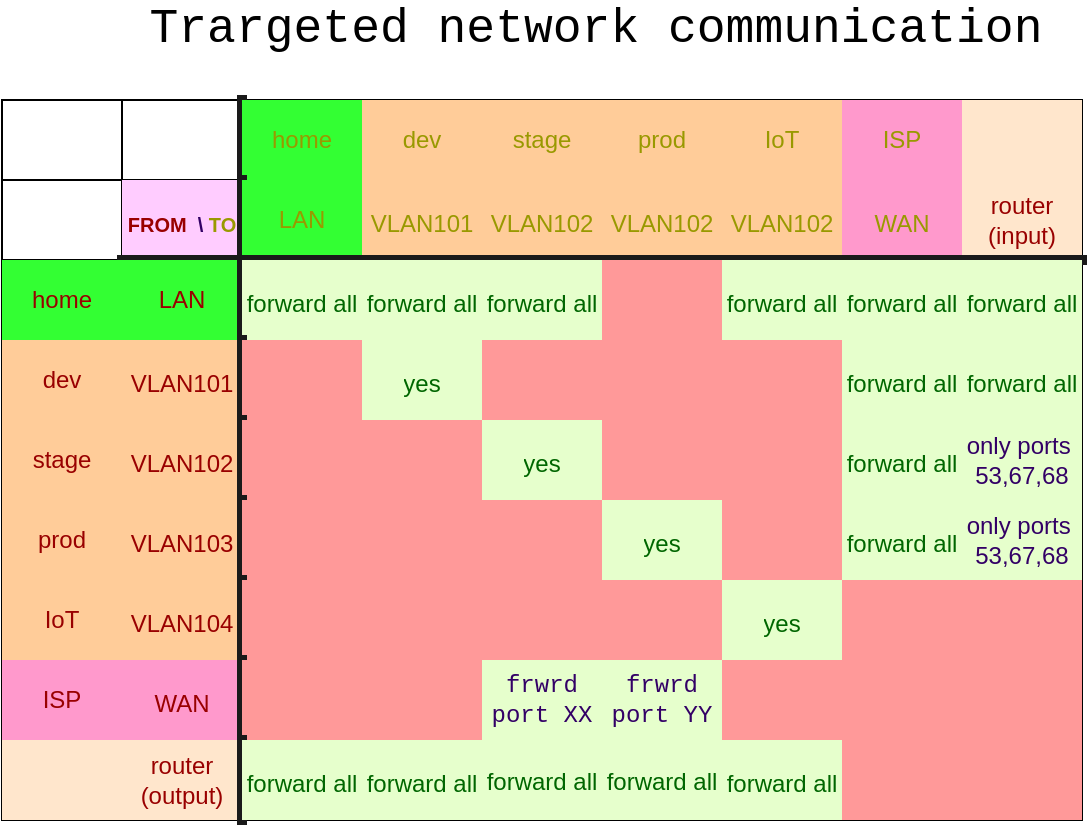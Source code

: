 <mxfile>
    <diagram id="0mTT7QU-gVTSPPY6Bcpd" name="Page-1">
        <mxGraphModel dx="2618" dy="2317" grid="1" gridSize="10" guides="1" tooltips="1" connect="1" arrows="1" fold="1" page="1" pageScale="1" pageWidth="1169" pageHeight="827" math="0" shadow="0">
            <root>
                <mxCell id="0"/>
                <mxCell id="1" parent="0"/>
                <mxCell id="228" value="" style="shape=table;html=1;whiteSpace=wrap;startSize=0;container=1;collapsible=0;childLayout=tableLayout;labelBackgroundColor=#33FF33;fontSize=11;fontColor=#330066;" parent="1" vertex="1">
                    <mxGeometry x="290" y="-690" width="540" height="360" as="geometry"/>
                </mxCell>
                <mxCell id="358" style="shape=tableRow;horizontal=0;startSize=0;swimlaneHead=0;swimlaneBody=0;top=0;left=0;bottom=0;right=0;collapsible=0;dropTarget=0;fillColor=none;points=[[0,0.5],[1,0.5]];portConstraint=eastwest;labelBackgroundColor=#33FF33;fontSize=19;fontColor=#330066;" parent="228" vertex="1">
                    <mxGeometry width="540" height="40" as="geometry"/>
                </mxCell>
                <mxCell id="359" value="" style="shape=partialRectangle;html=1;whiteSpace=wrap;connectable=0;fillColor=none;top=0;left=0;bottom=0;right=0;overflow=hidden;labelBackgroundColor=none;fontSize=19;fontColor=#330066;fontStyle=1" parent="358" vertex="1">
                    <mxGeometry width="60" height="40" as="geometry">
                        <mxRectangle width="60" height="40" as="alternateBounds"/>
                    </mxGeometry>
                </mxCell>
                <mxCell id="360" style="shape=partialRectangle;html=1;whiteSpace=wrap;connectable=0;fillColor=none;top=0;left=0;bottom=0;right=1;overflow=hidden;labelBackgroundColor=none;fontSize=19;fontColor=#330066;fontStyle=1;strokeColor=#1A1A1A;shadow=0;strokeWidth=5;" parent="358" vertex="1">
                    <mxGeometry x="60" width="60" height="40" as="geometry">
                        <mxRectangle width="60" height="40" as="alternateBounds"/>
                    </mxGeometry>
                </mxCell>
                <mxCell id="361" value="home" style="shape=partialRectangle;html=1;whiteSpace=wrap;connectable=0;fillColor=#33FF33;top=0;left=0;bottom=0;right=0;overflow=hidden;labelBackgroundColor=#33FF33;fontSize=12;fontColor=#999900;" parent="358" vertex="1">
                    <mxGeometry x="120" width="60" height="40" as="geometry">
                        <mxRectangle width="60" height="40" as="alternateBounds"/>
                    </mxGeometry>
                </mxCell>
                <mxCell id="362" value="dev" style="shape=partialRectangle;html=1;whiteSpace=wrap;connectable=0;fillColor=#FFCC99;top=0;left=0;bottom=0;right=0;overflow=hidden;labelBackgroundColor=none;fontSize=12;fontColor=#999900;" parent="358" vertex="1">
                    <mxGeometry x="180" width="60" height="40" as="geometry">
                        <mxRectangle width="60" height="40" as="alternateBounds"/>
                    </mxGeometry>
                </mxCell>
                <mxCell id="363" value="stage" style="shape=partialRectangle;html=1;whiteSpace=wrap;connectable=0;fillColor=#FFCC99;top=0;left=0;bottom=0;right=0;overflow=hidden;labelBackgroundColor=none;fontSize=12;fontColor=#999900;" parent="358" vertex="1">
                    <mxGeometry x="240" width="60" height="40" as="geometry">
                        <mxRectangle width="60" height="40" as="alternateBounds"/>
                    </mxGeometry>
                </mxCell>
                <mxCell id="364" value="prod" style="shape=partialRectangle;html=1;whiteSpace=wrap;connectable=0;fillColor=#FFCC99;top=0;left=0;bottom=0;right=0;overflow=hidden;labelBackgroundColor=none;fontSize=12;fontColor=#999900;" parent="358" vertex="1">
                    <mxGeometry x="300" width="60" height="40" as="geometry">
                        <mxRectangle width="60" height="40" as="alternateBounds"/>
                    </mxGeometry>
                </mxCell>
                <mxCell id="365" value="IoT" style="shape=partialRectangle;html=1;whiteSpace=wrap;connectable=0;fillColor=#FFCC99;top=0;left=0;bottom=0;right=0;overflow=hidden;labelBackgroundColor=none;fontSize=12;fontColor=#999900;" parent="358" vertex="1">
                    <mxGeometry x="360" width="60" height="40" as="geometry">
                        <mxRectangle width="60" height="40" as="alternateBounds"/>
                    </mxGeometry>
                </mxCell>
                <mxCell id="366" value="ISP" style="shape=partialRectangle;html=1;whiteSpace=wrap;connectable=0;fillColor=#FF99CC;top=0;left=0;bottom=0;right=0;overflow=hidden;labelBackgroundColor=none;fontSize=12;fontColor=#999900;" parent="358" vertex="1">
                    <mxGeometry x="420" width="60" height="40" as="geometry">
                        <mxRectangle width="60" height="40" as="alternateBounds"/>
                    </mxGeometry>
                </mxCell>
                <mxCell id="376" style="shape=partialRectangle;html=1;whiteSpace=wrap;connectable=0;fillColor=#FFE6CC;top=0;left=0;bottom=0;right=0;overflow=hidden;labelBackgroundColor=none;fontSize=12;fontColor=#999900;" parent="358" vertex="1">
                    <mxGeometry x="480" width="60" height="40" as="geometry">
                        <mxRectangle width="60" height="40" as="alternateBounds"/>
                    </mxGeometry>
                </mxCell>
                <mxCell id="229" value="" style="shape=tableRow;horizontal=0;startSize=0;swimlaneHead=0;swimlaneBody=0;top=0;left=0;bottom=0;right=0;collapsible=0;dropTarget=0;fillColor=none;points=[[0,0.5],[1,0.5]];portConstraint=eastwest;labelBackgroundColor=#33FF33;fontSize=19;fontColor=#330066;" parent="228" vertex="1">
                    <mxGeometry y="40" width="540" height="40" as="geometry"/>
                </mxCell>
                <mxCell id="342" style="shape=partialRectangle;html=1;whiteSpace=wrap;connectable=0;fillColor=none;top=0;left=0;bottom=0;right=0;overflow=hidden;labelBackgroundColor=none;fontSize=19;fontColor=#330066;fontStyle=1" parent="229" vertex="1">
                    <mxGeometry width="60" height="40" as="geometry">
                        <mxRectangle width="60" height="40" as="alternateBounds"/>
                    </mxGeometry>
                </mxCell>
                <mxCell id="230" value="&lt;font style=&quot;font-size: 10px;&quot;&gt;&lt;font color=&quot;#990000&quot;&gt;FROM&amp;nbsp;&lt;/font&gt; \ &lt;font color=&quot;#999900&quot;&gt;TO&lt;/font&gt;&lt;/font&gt;" style="shape=partialRectangle;html=1;whiteSpace=wrap;connectable=0;fillColor=#FFCCFF;top=0;left=0;bottom=1;right=1;overflow=hidden;labelBackgroundColor=none;fontSize=19;fontColor=#330066;fontStyle=1;strokeColor=#1A1A1A;shadow=0;strokeWidth=5;" parent="229" vertex="1">
                    <mxGeometry x="60" width="60" height="40" as="geometry">
                        <mxRectangle width="60" height="40" as="alternateBounds"/>
                    </mxGeometry>
                </mxCell>
                <mxCell id="231" value="LAN" style="shape=partialRectangle;html=1;whiteSpace=wrap;connectable=0;fillColor=#33FF33;top=0;left=0;bottom=1;right=0;overflow=hidden;labelBackgroundColor=#33FF33;fontSize=12;fontColor=#999900;strokeColor=#1A1A1A;strokeWidth=5;" parent="229" vertex="1">
                    <mxGeometry x="120" width="60" height="40" as="geometry">
                        <mxRectangle width="60" height="40" as="alternateBounds"/>
                    </mxGeometry>
                </mxCell>
                <mxCell id="232" value="&lt;span style=&quot;font-size: 12px;&quot;&gt;VLAN101&lt;/span&gt;" style="shape=partialRectangle;html=1;whiteSpace=wrap;connectable=0;fillColor=#FFCC99;top=0;left=0;bottom=1;right=0;overflow=hidden;labelBackgroundColor=none;fontSize=19;fontColor=#999900;strokeColor=#1A1A1A;strokeWidth=5;" parent="229" vertex="1">
                    <mxGeometry x="180" width="60" height="40" as="geometry">
                        <mxRectangle width="60" height="40" as="alternateBounds"/>
                    </mxGeometry>
                </mxCell>
                <mxCell id="296" value="&lt;span style=&quot;font-size: 12px;&quot;&gt;VLAN102&lt;/span&gt;" style="shape=partialRectangle;html=1;whiteSpace=wrap;connectable=0;fillColor=#FFCC99;top=0;left=0;bottom=1;right=0;overflow=hidden;labelBackgroundColor=none;fontSize=19;fontColor=#999900;strokeColor=#1A1A1A;strokeWidth=5;" parent="229" vertex="1">
                    <mxGeometry x="240" width="60" height="40" as="geometry">
                        <mxRectangle width="60" height="40" as="alternateBounds"/>
                    </mxGeometry>
                </mxCell>
                <mxCell id="305" value="&lt;span style=&quot;font-size: 12px;&quot;&gt;VLAN102&lt;/span&gt;" style="shape=partialRectangle;html=1;whiteSpace=wrap;connectable=0;fillColor=#FFCC99;top=0;left=0;bottom=1;right=0;overflow=hidden;labelBackgroundColor=none;fontSize=19;fontColor=#999900;strokeColor=#1A1A1A;strokeWidth=5;" parent="229" vertex="1">
                    <mxGeometry x="300" width="60" height="40" as="geometry">
                        <mxRectangle width="60" height="40" as="alternateBounds"/>
                    </mxGeometry>
                </mxCell>
                <mxCell id="310" value="&lt;span style=&quot;font-size: 12px;&quot;&gt;VLAN102&lt;/span&gt;" style="shape=partialRectangle;html=1;whiteSpace=wrap;connectable=0;fillColor=#FFCC99;top=0;left=0;bottom=1;right=0;overflow=hidden;labelBackgroundColor=none;fontSize=19;fontColor=#999900;strokeColor=#1A1A1A;strokeWidth=5;" parent="229" vertex="1">
                    <mxGeometry x="360" width="60" height="40" as="geometry">
                        <mxRectangle width="60" height="40" as="alternateBounds"/>
                    </mxGeometry>
                </mxCell>
                <mxCell id="329" value="&lt;span style=&quot;font-size: 12px;&quot;&gt;WAN&lt;/span&gt;" style="shape=partialRectangle;html=1;whiteSpace=wrap;connectable=0;fillColor=#FF99CC;top=0;left=0;bottom=1;right=0;overflow=hidden;labelBackgroundColor=none;fontSize=19;fontColor=#999900;strokeColor=#1A1A1A;strokeWidth=5;" parent="229" vertex="1">
                    <mxGeometry x="420" width="60" height="40" as="geometry">
                        <mxRectangle width="60" height="40" as="alternateBounds"/>
                    </mxGeometry>
                </mxCell>
                <mxCell id="377" value="&lt;span style=&quot;color: rgb(153, 0, 0); font-size: 12px;&quot;&gt;router (input)&lt;/span&gt;" style="shape=partialRectangle;html=1;whiteSpace=wrap;connectable=0;fillColor=#FFE6CC;top=0;left=0;bottom=1;right=0;overflow=hidden;labelBackgroundColor=none;fontSize=12;fontColor=#999900;spacing=0;strokeColor=#1A1A1A;strokeWidth=5;" parent="229" vertex="1">
                    <mxGeometry x="480" width="60" height="40" as="geometry">
                        <mxRectangle width="60" height="40" as="alternateBounds"/>
                    </mxGeometry>
                </mxCell>
                <mxCell id="233" value="" style="shape=tableRow;horizontal=0;startSize=0;swimlaneHead=0;swimlaneBody=0;top=0;left=0;bottom=0;right=0;collapsible=0;dropTarget=0;fillColor=none;points=[[0,0.5],[1,0.5]];portConstraint=eastwest;labelBackgroundColor=#33FF33;fontSize=19;fontColor=#330066;" parent="228" vertex="1">
                    <mxGeometry y="80" width="540" height="40" as="geometry"/>
                </mxCell>
                <mxCell id="343" value="home" style="shape=partialRectangle;html=1;whiteSpace=wrap;connectable=0;fillColor=#33FF33;top=0;left=0;bottom=0;right=0;overflow=hidden;labelBackgroundColor=#33FF33;fontSize=12;fontColor=#990000;" parent="233" vertex="1">
                    <mxGeometry width="60" height="40" as="geometry">
                        <mxRectangle width="60" height="40" as="alternateBounds"/>
                    </mxGeometry>
                </mxCell>
                <mxCell id="234" value="LAN" style="shape=partialRectangle;html=1;whiteSpace=wrap;connectable=0;fillColor=#33FF33;top=0;left=0;bottom=0;right=1;overflow=hidden;labelBackgroundColor=#33FF33;fontSize=12;fontColor=#990000;strokeColor=#1A1A1A;shadow=0;strokeWidth=5;" parent="233" vertex="1">
                    <mxGeometry x="60" width="60" height="40" as="geometry">
                        <mxRectangle width="60" height="40" as="alternateBounds"/>
                    </mxGeometry>
                </mxCell>
                <mxCell id="235" value="&lt;font style=&quot;font-size: 12px;&quot;&gt;forward all&lt;/font&gt;" style="shape=partialRectangle;html=1;whiteSpace=wrap;connectable=0;fillColor=#E6FFCC;top=0;left=0;bottom=0;right=0;overflow=hidden;labelBackgroundColor=none;fontSize=19;fontColor=#006600;" parent="233" vertex="1">
                    <mxGeometry x="120" width="60" height="40" as="geometry">
                        <mxRectangle width="60" height="40" as="alternateBounds"/>
                    </mxGeometry>
                </mxCell>
                <mxCell id="236" value="&lt;span style=&quot;color: rgb(0, 102, 0); font-size: 12px;&quot;&gt;forward all&lt;/span&gt;" style="shape=partialRectangle;html=1;whiteSpace=wrap;connectable=0;fillColor=#E6FFCC;top=0;left=0;bottom=0;right=0;overflow=hidden;labelBackgroundColor=none;fontSize=19;fontColor=#330066;" parent="233" vertex="1">
                    <mxGeometry x="180" width="60" height="40" as="geometry">
                        <mxRectangle width="60" height="40" as="alternateBounds"/>
                    </mxGeometry>
                </mxCell>
                <mxCell id="297" value="&lt;span style=&quot;color: rgb(0, 102, 0); font-size: 12px;&quot;&gt;forward all&lt;/span&gt;" style="shape=partialRectangle;html=1;whiteSpace=wrap;connectable=0;fillColor=#E6FFCC;top=0;left=0;bottom=0;right=0;overflow=hidden;labelBackgroundColor=none;fontSize=19;fontColor=#330066;" parent="233" vertex="1">
                    <mxGeometry x="240" width="60" height="40" as="geometry">
                        <mxRectangle width="60" height="40" as="alternateBounds"/>
                    </mxGeometry>
                </mxCell>
                <mxCell id="306" style="shape=partialRectangle;html=1;whiteSpace=wrap;connectable=0;fillColor=#FF9999;top=0;left=0;bottom=0;right=0;overflow=hidden;labelBackgroundColor=#33FF33;fontSize=19;fontColor=#330066;" parent="233" vertex="1">
                    <mxGeometry x="300" width="60" height="40" as="geometry">
                        <mxRectangle width="60" height="40" as="alternateBounds"/>
                    </mxGeometry>
                </mxCell>
                <mxCell id="311" value="&lt;span style=&quot;color: rgb(0, 102, 0); font-size: 12px;&quot;&gt;forward all&lt;/span&gt;" style="shape=partialRectangle;html=1;whiteSpace=wrap;connectable=0;fillColor=#E6FFCC;top=0;left=0;bottom=0;right=0;overflow=hidden;labelBackgroundColor=none;fontSize=19;fontColor=#330066;" parent="233" vertex="1">
                    <mxGeometry x="360" width="60" height="40" as="geometry">
                        <mxRectangle width="60" height="40" as="alternateBounds"/>
                    </mxGeometry>
                </mxCell>
                <mxCell id="330" value="&lt;span style=&quot;color: rgb(0, 102, 0); font-size: 12px;&quot;&gt;forward all&lt;/span&gt;" style="shape=partialRectangle;html=1;whiteSpace=wrap;connectable=0;fillColor=#E6FFCC;top=0;left=0;bottom=0;right=0;overflow=hidden;labelBackgroundColor=none;fontSize=19;fontColor=#330066;" parent="233" vertex="1">
                    <mxGeometry x="420" width="60" height="40" as="geometry">
                        <mxRectangle width="60" height="40" as="alternateBounds"/>
                    </mxGeometry>
                </mxCell>
                <mxCell id="378" value="&lt;span style=&quot;color: rgb(0, 102, 0); font-size: 12px;&quot;&gt;forward all&lt;/span&gt;" style="shape=partialRectangle;html=1;whiteSpace=wrap;connectable=0;fillColor=#E6FFCC;top=0;left=0;bottom=0;right=0;overflow=hidden;labelBackgroundColor=none;fontSize=19;fontColor=#330066;" parent="233" vertex="1">
                    <mxGeometry x="480" width="60" height="40" as="geometry">
                        <mxRectangle width="60" height="40" as="alternateBounds"/>
                    </mxGeometry>
                </mxCell>
                <mxCell id="237" value="" style="shape=tableRow;horizontal=0;startSize=0;swimlaneHead=0;swimlaneBody=0;top=0;left=0;bottom=0;right=0;collapsible=0;dropTarget=0;fillColor=none;points=[[0,0.5],[1,0.5]];portConstraint=eastwest;labelBackgroundColor=#33FF33;fontSize=19;fontColor=#330066;" parent="228" vertex="1">
                    <mxGeometry y="120" width="540" height="40" as="geometry"/>
                </mxCell>
                <mxCell id="344" value="dev" style="shape=partialRectangle;html=1;whiteSpace=wrap;connectable=0;fillColor=#FFCC99;top=0;left=0;bottom=0;right=0;overflow=hidden;labelBackgroundColor=none;fontSize=12;fontColor=#990000;" parent="237" vertex="1">
                    <mxGeometry width="60" height="40" as="geometry">
                        <mxRectangle width="60" height="40" as="alternateBounds"/>
                    </mxGeometry>
                </mxCell>
                <mxCell id="238" value="&lt;span style=&quot;font-size: 12px;&quot;&gt;VLAN101&lt;/span&gt;" style="shape=partialRectangle;html=1;whiteSpace=wrap;connectable=0;fillColor=#FFCC99;top=0;left=0;bottom=0;right=1;overflow=hidden;labelBackgroundColor=none;fontSize=19;fontColor=#990000;strokeColor=#1A1A1A;shadow=0;strokeWidth=5;" parent="237" vertex="1">
                    <mxGeometry x="60" width="60" height="40" as="geometry">
                        <mxRectangle width="60" height="40" as="alternateBounds"/>
                    </mxGeometry>
                </mxCell>
                <mxCell id="239" value="" style="shape=partialRectangle;html=1;whiteSpace=wrap;connectable=0;fillColor=#FF9999;top=0;left=0;bottom=0;right=0;overflow=hidden;labelBackgroundColor=#33FF33;fontSize=19;fontColor=#330066;" parent="237" vertex="1">
                    <mxGeometry x="120" width="60" height="40" as="geometry">
                        <mxRectangle width="60" height="40" as="alternateBounds"/>
                    </mxGeometry>
                </mxCell>
                <mxCell id="240" value="&lt;span style=&quot;font-size: 12px;&quot;&gt;yes&lt;/span&gt;" style="shape=partialRectangle;html=1;whiteSpace=wrap;connectable=0;fillColor=#E6FFCC;top=0;left=0;bottom=0;right=0;overflow=hidden;pointerEvents=1;labelBackgroundColor=none;fontSize=19;fontColor=#006600;" parent="237" vertex="1">
                    <mxGeometry x="180" width="60" height="40" as="geometry">
                        <mxRectangle width="60" height="40" as="alternateBounds"/>
                    </mxGeometry>
                </mxCell>
                <mxCell id="298" style="shape=partialRectangle;html=1;whiteSpace=wrap;connectable=0;fillColor=#FF9999;top=0;left=0;bottom=0;right=0;overflow=hidden;pointerEvents=1;labelBackgroundColor=#33FF33;fontSize=19;fontColor=#330066;" parent="237" vertex="1">
                    <mxGeometry x="240" width="60" height="40" as="geometry">
                        <mxRectangle width="60" height="40" as="alternateBounds"/>
                    </mxGeometry>
                </mxCell>
                <mxCell id="307" style="shape=partialRectangle;html=1;whiteSpace=wrap;connectable=0;fillColor=#FF9999;top=0;left=0;bottom=0;right=0;overflow=hidden;pointerEvents=1;labelBackgroundColor=#33FF33;fontSize=19;fontColor=#330066;" parent="237" vertex="1">
                    <mxGeometry x="300" width="60" height="40" as="geometry">
                        <mxRectangle width="60" height="40" as="alternateBounds"/>
                    </mxGeometry>
                </mxCell>
                <mxCell id="312" style="shape=partialRectangle;html=1;whiteSpace=wrap;connectable=0;fillColor=#FF9999;top=0;left=0;bottom=0;right=0;overflow=hidden;pointerEvents=1;labelBackgroundColor=#33FF33;fontSize=19;fontColor=#330066;" parent="237" vertex="1">
                    <mxGeometry x="360" width="60" height="40" as="geometry">
                        <mxRectangle width="60" height="40" as="alternateBounds"/>
                    </mxGeometry>
                </mxCell>
                <mxCell id="331" value="&lt;span style=&quot;color: rgb(0, 102, 0); font-size: 12px;&quot;&gt;forward all&lt;/span&gt;" style="shape=partialRectangle;html=1;whiteSpace=wrap;connectable=0;fillColor=#E6FFCC;top=0;left=0;bottom=0;right=0;overflow=hidden;pointerEvents=1;labelBackgroundColor=none;fontSize=19;fontColor=#330066;" parent="237" vertex="1">
                    <mxGeometry x="420" width="60" height="40" as="geometry">
                        <mxRectangle width="60" height="40" as="alternateBounds"/>
                    </mxGeometry>
                </mxCell>
                <mxCell id="379" value="&lt;span style=&quot;color: rgb(0, 102, 0); font-size: 12px;&quot;&gt;forward all&lt;/span&gt;" style="shape=partialRectangle;html=1;whiteSpace=wrap;connectable=0;fillColor=#E6FFCC;top=0;left=0;bottom=0;right=0;overflow=hidden;pointerEvents=1;labelBackgroundColor=none;fontSize=19;fontColor=#330066;" parent="237" vertex="1">
                    <mxGeometry x="480" width="60" height="40" as="geometry">
                        <mxRectangle width="60" height="40" as="alternateBounds"/>
                    </mxGeometry>
                </mxCell>
                <mxCell id="322" style="shape=tableRow;horizontal=0;startSize=0;swimlaneHead=0;swimlaneBody=0;top=0;left=0;bottom=0;right=0;collapsible=0;dropTarget=0;fillColor=none;points=[[0,0.5],[1,0.5]];portConstraint=eastwest;labelBackgroundColor=#33FF33;fontSize=19;fontColor=#330066;" parent="228" vertex="1">
                    <mxGeometry y="160" width="540" height="40" as="geometry"/>
                </mxCell>
                <mxCell id="345" value="stage" style="shape=partialRectangle;html=1;whiteSpace=wrap;connectable=0;fillColor=#FFCC99;top=0;left=0;bottom=0;right=0;overflow=hidden;labelBackgroundColor=none;fontSize=12;fontColor=#990000;" parent="322" vertex="1">
                    <mxGeometry width="60" height="40" as="geometry">
                        <mxRectangle width="60" height="40" as="alternateBounds"/>
                    </mxGeometry>
                </mxCell>
                <mxCell id="323" value="&lt;span style=&quot;font-family: Helvetica; font-size: 12px; font-style: normal; font-variant-ligatures: normal; font-variant-caps: normal; font-weight: 400; letter-spacing: normal; orphans: 2; text-align: center; text-indent: 0px; text-transform: none; widows: 2; word-spacing: 0px; -webkit-text-stroke-width: 0px; text-decoration-thickness: initial; text-decoration-style: initial; text-decoration-color: initial; float: none; display: inline !important;&quot;&gt;VLAN102&lt;br&gt;&lt;/span&gt;" style="shape=partialRectangle;html=1;whiteSpace=wrap;connectable=0;fillColor=#FFCC99;top=0;left=0;bottom=0;right=1;overflow=hidden;labelBackgroundColor=none;fontSize=19;fontColor=#990000;strokeColor=#1A1A1A;shadow=0;strokeWidth=5;" parent="322" vertex="1">
                    <mxGeometry x="60" width="60" height="40" as="geometry">
                        <mxRectangle width="60" height="40" as="alternateBounds"/>
                    </mxGeometry>
                </mxCell>
                <mxCell id="324" style="shape=partialRectangle;html=1;whiteSpace=wrap;connectable=0;fillColor=#FF9999;top=0;left=0;bottom=0;right=0;overflow=hidden;labelBackgroundColor=#33FF33;fontSize=19;fontColor=#330066;" parent="322" vertex="1">
                    <mxGeometry x="120" width="60" height="40" as="geometry">
                        <mxRectangle width="60" height="40" as="alternateBounds"/>
                    </mxGeometry>
                </mxCell>
                <mxCell id="325" style="shape=partialRectangle;html=1;whiteSpace=wrap;connectable=0;fillColor=#FF9999;top=0;left=0;bottom=0;right=0;overflow=hidden;pointerEvents=1;labelBackgroundColor=#33FF33;fontSize=19;fontColor=#330066;" parent="322" vertex="1">
                    <mxGeometry x="180" width="60" height="40" as="geometry">
                        <mxRectangle width="60" height="40" as="alternateBounds"/>
                    </mxGeometry>
                </mxCell>
                <mxCell id="326" value="&lt;span style=&quot;font-size: 12px;&quot;&gt;yes&lt;/span&gt;" style="shape=partialRectangle;html=1;whiteSpace=wrap;connectable=0;fillColor=#E6FFCC;top=0;left=0;bottom=0;right=0;overflow=hidden;pointerEvents=1;labelBackgroundColor=none;fontSize=19;fontColor=#006600;" parent="322" vertex="1">
                    <mxGeometry x="240" width="60" height="40" as="geometry">
                        <mxRectangle width="60" height="40" as="alternateBounds"/>
                    </mxGeometry>
                </mxCell>
                <mxCell id="327" style="shape=partialRectangle;html=1;whiteSpace=wrap;connectable=0;fillColor=#FF9999;top=0;left=0;bottom=0;right=0;overflow=hidden;pointerEvents=1;labelBackgroundColor=#33FF33;fontSize=19;fontColor=#330066;" parent="322" vertex="1">
                    <mxGeometry x="300" width="60" height="40" as="geometry">
                        <mxRectangle width="60" height="40" as="alternateBounds"/>
                    </mxGeometry>
                </mxCell>
                <mxCell id="328" style="shape=partialRectangle;html=1;whiteSpace=wrap;connectable=0;fillColor=#FF9999;top=0;left=0;bottom=0;right=0;overflow=hidden;pointerEvents=1;labelBackgroundColor=#33FF33;fontSize=19;fontColor=#330066;" parent="322" vertex="1">
                    <mxGeometry x="360" width="60" height="40" as="geometry">
                        <mxRectangle width="60" height="40" as="alternateBounds"/>
                    </mxGeometry>
                </mxCell>
                <mxCell id="332" value="&lt;span style=&quot;color: rgb(0, 102, 0); font-size: 12px;&quot;&gt;forward all&lt;/span&gt;" style="shape=partialRectangle;html=1;whiteSpace=wrap;connectable=0;fillColor=#E6FFCC;top=0;left=0;bottom=0;right=0;overflow=hidden;pointerEvents=1;labelBackgroundColor=none;fontSize=19;fontColor=#330066;" parent="322" vertex="1">
                    <mxGeometry x="420" width="60" height="40" as="geometry">
                        <mxRectangle width="60" height="40" as="alternateBounds"/>
                    </mxGeometry>
                </mxCell>
                <mxCell id="380" value="&lt;font style=&quot;font-size: 12px;&quot;&gt;only ports&amp;nbsp;&lt;br style=&quot;&quot;&gt;53,67,68&lt;/font&gt;" style="shape=partialRectangle;html=1;whiteSpace=wrap;connectable=0;fillColor=#E6FFCC;top=0;left=0;bottom=0;right=0;overflow=hidden;pointerEvents=1;labelBackgroundColor=none;fontSize=8;fontColor=#330066;spacing=0;" parent="322" vertex="1">
                    <mxGeometry x="480" width="60" height="40" as="geometry">
                        <mxRectangle width="60" height="40" as="alternateBounds"/>
                    </mxGeometry>
                </mxCell>
                <mxCell id="315" style="shape=tableRow;horizontal=0;startSize=0;swimlaneHead=0;swimlaneBody=0;top=0;left=0;bottom=0;right=0;collapsible=0;dropTarget=0;fillColor=none;points=[[0,0.5],[1,0.5]];portConstraint=eastwest;labelBackgroundColor=#33FF33;fontSize=19;fontColor=#330066;" parent="228" vertex="1">
                    <mxGeometry y="200" width="540" height="40" as="geometry"/>
                </mxCell>
                <mxCell id="346" value="prod" style="shape=partialRectangle;html=1;whiteSpace=wrap;connectable=0;fillColor=#FFCC99;top=0;left=0;bottom=0;right=0;overflow=hidden;labelBackgroundColor=none;fontSize=12;fontColor=#990000;" parent="315" vertex="1">
                    <mxGeometry width="60" height="40" as="geometry">
                        <mxRectangle width="60" height="40" as="alternateBounds"/>
                    </mxGeometry>
                </mxCell>
                <mxCell id="316" value="&lt;span style=&quot;font-size: 12px;&quot;&gt;VLAN103&lt;/span&gt;" style="shape=partialRectangle;html=1;whiteSpace=wrap;connectable=0;fillColor=#FFCC99;top=0;left=0;bottom=0;right=1;overflow=hidden;labelBackgroundColor=none;fontSize=19;fontColor=#990000;strokeColor=#1A1A1A;shadow=0;strokeWidth=5;" parent="315" vertex="1">
                    <mxGeometry x="60" width="60" height="40" as="geometry">
                        <mxRectangle width="60" height="40" as="alternateBounds"/>
                    </mxGeometry>
                </mxCell>
                <mxCell id="317" style="shape=partialRectangle;html=1;whiteSpace=wrap;connectable=0;fillColor=#FF9999;top=0;left=0;bottom=0;right=0;overflow=hidden;labelBackgroundColor=#33FF33;fontSize=19;fontColor=#330066;" parent="315" vertex="1">
                    <mxGeometry x="120" width="60" height="40" as="geometry">
                        <mxRectangle width="60" height="40" as="alternateBounds"/>
                    </mxGeometry>
                </mxCell>
                <mxCell id="318" style="shape=partialRectangle;html=1;whiteSpace=wrap;connectable=0;fillColor=#FF9999;top=0;left=0;bottom=0;right=0;overflow=hidden;pointerEvents=1;labelBackgroundColor=#33FF33;fontSize=19;fontColor=#330066;" parent="315" vertex="1">
                    <mxGeometry x="180" width="60" height="40" as="geometry">
                        <mxRectangle width="60" height="40" as="alternateBounds"/>
                    </mxGeometry>
                </mxCell>
                <mxCell id="319" style="shape=partialRectangle;html=1;whiteSpace=wrap;connectable=0;fillColor=#FF9999;top=0;left=0;bottom=0;right=0;overflow=hidden;pointerEvents=1;labelBackgroundColor=#33FF33;fontSize=19;fontColor=#330066;" parent="315" vertex="1">
                    <mxGeometry x="240" width="60" height="40" as="geometry">
                        <mxRectangle width="60" height="40" as="alternateBounds"/>
                    </mxGeometry>
                </mxCell>
                <mxCell id="320" value="&lt;span style=&quot;font-size: 12px;&quot;&gt;yes&lt;/span&gt;" style="shape=partialRectangle;html=1;whiteSpace=wrap;connectable=0;fillColor=#E6FFCC;top=0;left=0;bottom=0;right=0;overflow=hidden;pointerEvents=1;labelBackgroundColor=none;fontSize=19;fontColor=#006600;" parent="315" vertex="1">
                    <mxGeometry x="300" width="60" height="40" as="geometry">
                        <mxRectangle width="60" height="40" as="alternateBounds"/>
                    </mxGeometry>
                </mxCell>
                <mxCell id="321" style="shape=partialRectangle;html=1;whiteSpace=wrap;connectable=0;fillColor=#FF9999;top=0;left=0;bottom=0;right=0;overflow=hidden;pointerEvents=1;labelBackgroundColor=#33FF33;fontSize=19;fontColor=#330066;" parent="315" vertex="1">
                    <mxGeometry x="360" width="60" height="40" as="geometry">
                        <mxRectangle width="60" height="40" as="alternateBounds"/>
                    </mxGeometry>
                </mxCell>
                <mxCell id="333" value="&lt;span style=&quot;color: rgb(0, 102, 0); font-size: 12px;&quot;&gt;forward all&lt;/span&gt;" style="shape=partialRectangle;html=1;whiteSpace=wrap;connectable=0;fillColor=#E6FFCC;top=0;left=0;bottom=0;right=0;overflow=hidden;pointerEvents=1;labelBackgroundColor=none;fontSize=19;fontColor=#330066;" parent="315" vertex="1">
                    <mxGeometry x="420" width="60" height="40" as="geometry">
                        <mxRectangle width="60" height="40" as="alternateBounds"/>
                    </mxGeometry>
                </mxCell>
                <mxCell id="381" value="&lt;span style=&quot;font-size: 12px;&quot;&gt;only ports&amp;nbsp;&lt;/span&gt;&lt;br style=&quot;font-size: 12px;&quot;&gt;&lt;span style=&quot;font-size: 12px;&quot;&gt;53,67,68&lt;/span&gt;" style="shape=partialRectangle;html=1;whiteSpace=wrap;connectable=0;fillColor=#E6FFCC;top=0;left=0;bottom=0;right=0;overflow=hidden;pointerEvents=1;labelBackgroundColor=none;fontSize=12;fontColor=#330066;" parent="315" vertex="1">
                    <mxGeometry x="480" width="60" height="40" as="geometry">
                        <mxRectangle width="60" height="40" as="alternateBounds"/>
                    </mxGeometry>
                </mxCell>
                <mxCell id="300" style="shape=tableRow;horizontal=0;startSize=0;swimlaneHead=0;swimlaneBody=0;top=0;left=0;bottom=0;right=0;collapsible=0;dropTarget=0;fillColor=none;points=[[0,0.5],[1,0.5]];portConstraint=eastwest;labelBackgroundColor=#33FF33;fontSize=19;fontColor=#330066;" parent="228" vertex="1">
                    <mxGeometry y="240" width="540" height="40" as="geometry"/>
                </mxCell>
                <mxCell id="347" value="IoT" style="shape=partialRectangle;html=1;whiteSpace=wrap;connectable=0;fillColor=#FFCC99;top=0;left=0;bottom=0;right=0;overflow=hidden;labelBackgroundColor=none;fontSize=12;fontColor=#990000;" parent="300" vertex="1">
                    <mxGeometry width="60" height="40" as="geometry">
                        <mxRectangle width="60" height="40" as="alternateBounds"/>
                    </mxGeometry>
                </mxCell>
                <mxCell id="301" value="&lt;span style=&quot;font-size: 12px;&quot;&gt;VLAN104&lt;/span&gt;" style="shape=partialRectangle;html=1;whiteSpace=wrap;connectable=0;fillColor=#FFCC99;top=0;left=0;bottom=0;right=1;overflow=hidden;labelBackgroundColor=none;fontSize=19;fontColor=#990000;strokeColor=#1A1A1A;shadow=0;strokeWidth=5;" parent="300" vertex="1">
                    <mxGeometry x="60" width="60" height="40" as="geometry">
                        <mxRectangle width="60" height="40" as="alternateBounds"/>
                    </mxGeometry>
                </mxCell>
                <mxCell id="302" style="shape=partialRectangle;html=1;whiteSpace=wrap;connectable=0;fillColor=#FF9999;top=0;left=0;bottom=0;right=0;overflow=hidden;labelBackgroundColor=#33FF33;fontSize=19;fontColor=#330066;" parent="300" vertex="1">
                    <mxGeometry x="120" width="60" height="40" as="geometry">
                        <mxRectangle width="60" height="40" as="alternateBounds"/>
                    </mxGeometry>
                </mxCell>
                <mxCell id="303" style="shape=partialRectangle;html=1;whiteSpace=wrap;connectable=0;fillColor=#FF9999;top=0;left=0;bottom=0;right=0;overflow=hidden;pointerEvents=1;labelBackgroundColor=#33FF33;fontSize=19;fontColor=#330066;" parent="300" vertex="1">
                    <mxGeometry x="180" width="60" height="40" as="geometry">
                        <mxRectangle width="60" height="40" as="alternateBounds"/>
                    </mxGeometry>
                </mxCell>
                <mxCell id="304" style="shape=partialRectangle;html=1;whiteSpace=wrap;connectable=0;fillColor=#FF9999;top=0;left=0;bottom=0;right=0;overflow=hidden;pointerEvents=1;labelBackgroundColor=#33FF33;fontSize=19;fontColor=#330066;" parent="300" vertex="1">
                    <mxGeometry x="240" width="60" height="40" as="geometry">
                        <mxRectangle width="60" height="40" as="alternateBounds"/>
                    </mxGeometry>
                </mxCell>
                <mxCell id="308" style="shape=partialRectangle;html=1;whiteSpace=wrap;connectable=0;fillColor=#FF9999;top=0;left=0;bottom=0;right=0;overflow=hidden;pointerEvents=1;labelBackgroundColor=#33FF33;fontSize=19;fontColor=#330066;" parent="300" vertex="1">
                    <mxGeometry x="300" width="60" height="40" as="geometry">
                        <mxRectangle width="60" height="40" as="alternateBounds"/>
                    </mxGeometry>
                </mxCell>
                <mxCell id="313" value="&lt;span style=&quot;font-size: 12px;&quot;&gt;yes&lt;/span&gt;" style="shape=partialRectangle;html=1;whiteSpace=wrap;connectable=0;fillColor=#E6FFCC;top=0;left=0;bottom=0;right=0;overflow=hidden;pointerEvents=1;labelBackgroundColor=none;fontSize=19;fontColor=#006600;" parent="300" vertex="1">
                    <mxGeometry x="360" width="60" height="40" as="geometry">
                        <mxRectangle width="60" height="40" as="alternateBounds"/>
                    </mxGeometry>
                </mxCell>
                <mxCell id="334" style="shape=partialRectangle;html=1;whiteSpace=wrap;connectable=0;fillColor=#FF9999;top=0;left=0;bottom=0;right=0;overflow=hidden;pointerEvents=1;labelBackgroundColor=#33FF33;fontSize=19;fontColor=#330066;" parent="300" vertex="1">
                    <mxGeometry x="420" width="60" height="40" as="geometry">
                        <mxRectangle width="60" height="40" as="alternateBounds"/>
                    </mxGeometry>
                </mxCell>
                <mxCell id="382" style="shape=partialRectangle;html=1;whiteSpace=wrap;connectable=0;fillColor=#FF9999;top=0;left=0;bottom=0;right=0;overflow=hidden;pointerEvents=1;labelBackgroundColor=#33FF33;fontSize=19;fontColor=#330066;" parent="300" vertex="1">
                    <mxGeometry x="480" width="60" height="40" as="geometry">
                        <mxRectangle width="60" height="40" as="alternateBounds"/>
                    </mxGeometry>
                </mxCell>
                <mxCell id="292" style="shape=tableRow;horizontal=0;startSize=0;swimlaneHead=0;swimlaneBody=0;top=0;left=0;bottom=0;right=0;collapsible=0;dropTarget=0;fillColor=none;points=[[0,0.5],[1,0.5]];portConstraint=eastwest;labelBackgroundColor=#33FF33;fontSize=19;fontColor=#330066;" parent="228" vertex="1">
                    <mxGeometry y="280" width="540" height="40" as="geometry"/>
                </mxCell>
                <mxCell id="348" value="ISP" style="shape=partialRectangle;html=1;whiteSpace=wrap;connectable=0;fillColor=#FF99CC;top=0;left=0;bottom=0;right=0;overflow=hidden;labelBackgroundColor=none;fontSize=12;fontColor=#990000;" parent="292" vertex="1">
                    <mxGeometry width="60" height="40" as="geometry">
                        <mxRectangle width="60" height="40" as="alternateBounds"/>
                    </mxGeometry>
                </mxCell>
                <mxCell id="293" value="&lt;span style=&quot;font-size: 12px;&quot;&gt;WAN&lt;/span&gt;" style="shape=partialRectangle;html=1;whiteSpace=wrap;connectable=0;fillColor=#FF99CC;top=0;left=0;bottom=0;right=1;overflow=hidden;labelBackgroundColor=none;fontSize=19;fontColor=#990000;strokeColor=#1A1A1A;shadow=0;strokeWidth=5;" parent="292" vertex="1">
                    <mxGeometry x="60" width="60" height="40" as="geometry">
                        <mxRectangle width="60" height="40" as="alternateBounds"/>
                    </mxGeometry>
                </mxCell>
                <mxCell id="294" style="shape=partialRectangle;html=1;whiteSpace=wrap;connectable=0;fillColor=#FF9999;top=0;left=0;bottom=0;right=0;overflow=hidden;labelBackgroundColor=#33FF33;fontSize=19;fontColor=#330066;" parent="292" vertex="1">
                    <mxGeometry x="120" width="60" height="40" as="geometry">
                        <mxRectangle width="60" height="40" as="alternateBounds"/>
                    </mxGeometry>
                </mxCell>
                <mxCell id="295" style="shape=partialRectangle;html=1;whiteSpace=wrap;connectable=0;fillColor=#FF9999;top=0;left=0;bottom=0;right=0;overflow=hidden;pointerEvents=1;labelBackgroundColor=#33FF33;fontSize=19;fontColor=#330066;" parent="292" vertex="1">
                    <mxGeometry x="180" width="60" height="40" as="geometry">
                        <mxRectangle width="60" height="40" as="alternateBounds"/>
                    </mxGeometry>
                </mxCell>
                <mxCell id="299" value="&lt;font style=&quot;font-size: 12px;&quot;&gt;frwrd port XX&lt;/font&gt;" style="shape=partialRectangle;html=1;whiteSpace=wrap;connectable=0;fillColor=#E6FFCC;top=0;left=0;bottom=0;right=0;overflow=hidden;pointerEvents=1;labelBackgroundColor=none;fontSize=12;fontColor=#330066;spacing=0;fontFamily=Courier New;" parent="292" vertex="1">
                    <mxGeometry x="240" width="60" height="40" as="geometry">
                        <mxRectangle width="60" height="40" as="alternateBounds"/>
                    </mxGeometry>
                </mxCell>
                <mxCell id="309" value="&lt;span style=&quot;font-size: 12px;&quot;&gt;frwrd port YY&lt;/span&gt;" style="shape=partialRectangle;html=1;whiteSpace=wrap;connectable=0;fillColor=#E6FFCC;top=0;left=0;bottom=0;right=0;overflow=hidden;pointerEvents=1;labelBackgroundColor=none;fontSize=12;fontColor=#330066;spacing=0;fontFamily=Courier New;" parent="292" vertex="1">
                    <mxGeometry x="300" width="60" height="40" as="geometry">
                        <mxRectangle width="60" height="40" as="alternateBounds"/>
                    </mxGeometry>
                </mxCell>
                <mxCell id="314" style="shape=partialRectangle;html=1;whiteSpace=wrap;connectable=0;fillColor=#FF9999;top=0;left=0;bottom=0;right=0;overflow=hidden;pointerEvents=1;labelBackgroundColor=#33FF33;fontSize=19;fontColor=#330066;" parent="292" vertex="1">
                    <mxGeometry x="360" width="60" height="40" as="geometry">
                        <mxRectangle width="60" height="40" as="alternateBounds"/>
                    </mxGeometry>
                </mxCell>
                <mxCell id="335" style="shape=partialRectangle;html=1;whiteSpace=wrap;connectable=0;fillColor=#FF9999;top=0;left=0;bottom=0;right=0;overflow=hidden;pointerEvents=1;labelBackgroundColor=#33FF33;fontSize=19;fontColor=#330066;" parent="292" vertex="1">
                    <mxGeometry x="420" width="60" height="40" as="geometry">
                        <mxRectangle width="60" height="40" as="alternateBounds"/>
                    </mxGeometry>
                </mxCell>
                <mxCell id="383" style="shape=partialRectangle;html=1;whiteSpace=wrap;connectable=0;fillColor=#FF9999;top=0;left=0;bottom=0;right=0;overflow=hidden;pointerEvents=1;labelBackgroundColor=#33FF33;fontSize=19;fontColor=#330066;" parent="292" vertex="1">
                    <mxGeometry x="480" width="60" height="40" as="geometry">
                        <mxRectangle width="60" height="40" as="alternateBounds"/>
                    </mxGeometry>
                </mxCell>
                <mxCell id="367" style="shape=tableRow;horizontal=0;startSize=0;swimlaneHead=0;swimlaneBody=0;top=0;left=0;bottom=0;right=0;collapsible=0;dropTarget=0;fillColor=none;points=[[0,0.5],[1,0.5]];portConstraint=eastwest;labelBackgroundColor=#33FF33;fontSize=19;fontColor=#330066;" parent="228" vertex="1">
                    <mxGeometry y="320" width="540" height="40" as="geometry"/>
                </mxCell>
                <mxCell id="368" style="shape=partialRectangle;html=1;whiteSpace=wrap;connectable=0;fillColor=#FFE6CC;top=0;left=0;bottom=0;right=0;overflow=hidden;labelBackgroundColor=none;fontSize=12;fontColor=#990000;" parent="367" vertex="1">
                    <mxGeometry width="60" height="40" as="geometry">
                        <mxRectangle width="60" height="40" as="alternateBounds"/>
                    </mxGeometry>
                </mxCell>
                <mxCell id="369" value="&lt;font style=&quot;font-size: 12px;&quot;&gt;router (output)&lt;/font&gt;" style="shape=partialRectangle;html=1;whiteSpace=wrap;connectable=0;fillColor=#FFE6CC;top=0;left=0;bottom=0;right=1;overflow=hidden;labelBackgroundColor=none;fontSize=12;fontColor=#990000;spacing=0;strokeColor=#1A1A1A;shadow=0;strokeWidth=5;" parent="367" vertex="1">
                    <mxGeometry x="60" width="60" height="40" as="geometry">
                        <mxRectangle width="60" height="40" as="alternateBounds"/>
                    </mxGeometry>
                </mxCell>
                <mxCell id="370" value="&lt;span style=&quot;color: rgb(0, 102, 0); font-size: 12px;&quot;&gt;forward all&lt;/span&gt;" style="shape=partialRectangle;html=1;whiteSpace=wrap;connectable=0;fillColor=#E6FFCC;top=0;left=0;bottom=0;right=0;overflow=hidden;labelBackgroundColor=none;fontSize=19;fontColor=#330066;" parent="367" vertex="1">
                    <mxGeometry x="120" width="60" height="40" as="geometry">
                        <mxRectangle width="60" height="40" as="alternateBounds"/>
                    </mxGeometry>
                </mxCell>
                <mxCell id="371" value="&lt;span style=&quot;color: rgb(0, 102, 0); font-size: 12px;&quot;&gt;forward all&lt;/span&gt;" style="shape=partialRectangle;html=1;whiteSpace=wrap;connectable=0;fillColor=#E6FFCC;top=0;left=0;bottom=0;right=0;overflow=hidden;pointerEvents=1;labelBackgroundColor=none;fontSize=19;fontColor=#330066;" parent="367" vertex="1">
                    <mxGeometry x="180" width="60" height="40" as="geometry">
                        <mxRectangle width="60" height="40" as="alternateBounds"/>
                    </mxGeometry>
                </mxCell>
                <mxCell id="372" value="&lt;span style=&quot;color: rgb(0, 102, 0); font-family: Helvetica; font-size: 12px;&quot;&gt;forward all&lt;/span&gt;" style="shape=partialRectangle;html=1;whiteSpace=wrap;connectable=0;fillColor=#E6FFCC;top=0;left=0;bottom=0;right=0;overflow=hidden;pointerEvents=1;labelBackgroundColor=none;fontSize=19;fontColor=#330066;spacing=0;fontFamily=Courier New;" parent="367" vertex="1">
                    <mxGeometry x="240" width="60" height="40" as="geometry">
                        <mxRectangle width="60" height="40" as="alternateBounds"/>
                    </mxGeometry>
                </mxCell>
                <mxCell id="373" value="&lt;span style=&quot;color: rgb(0, 102, 0); font-family: Helvetica; font-size: 12px;&quot;&gt;forward all&lt;/span&gt;" style="shape=partialRectangle;html=1;whiteSpace=wrap;connectable=0;fillColor=#E6FFCC;top=0;left=0;bottom=0;right=0;overflow=hidden;pointerEvents=1;labelBackgroundColor=none;fontSize=19;fontColor=#330066;spacing=0;fontFamily=Courier New;" parent="367" vertex="1">
                    <mxGeometry x="300" width="60" height="40" as="geometry">
                        <mxRectangle width="60" height="40" as="alternateBounds"/>
                    </mxGeometry>
                </mxCell>
                <mxCell id="374" value="&lt;span style=&quot;color: rgb(0, 102, 0); font-size: 12px;&quot;&gt;forward all&lt;/span&gt;" style="shape=partialRectangle;html=1;whiteSpace=wrap;connectable=0;fillColor=#E6FFCC;top=0;left=0;bottom=0;right=0;overflow=hidden;pointerEvents=1;labelBackgroundColor=none;fontSize=19;fontColor=#330066;" parent="367" vertex="1">
                    <mxGeometry x="360" width="60" height="40" as="geometry">
                        <mxRectangle width="60" height="40" as="alternateBounds"/>
                    </mxGeometry>
                </mxCell>
                <mxCell id="375" value="" style="shape=partialRectangle;html=1;whiteSpace=wrap;connectable=0;fillColor=#FF9999;top=0;left=0;bottom=0;right=0;overflow=hidden;pointerEvents=1;labelBackgroundColor=none;fontSize=19;fontColor=#330066;" parent="367" vertex="1">
                    <mxGeometry x="420" width="60" height="40" as="geometry">
                        <mxRectangle width="60" height="40" as="alternateBounds"/>
                    </mxGeometry>
                </mxCell>
                <mxCell id="384" value="" style="shape=partialRectangle;html=1;whiteSpace=wrap;connectable=0;fillColor=#FF9999;top=0;left=0;bottom=0;right=0;overflow=hidden;pointerEvents=1;labelBackgroundColor=none;fontSize=19;fontColor=#330066;" parent="367" vertex="1">
                    <mxGeometry x="480" width="60" height="40" as="geometry">
                        <mxRectangle width="60" height="40" as="alternateBounds"/>
                    </mxGeometry>
                </mxCell>
                <mxCell id="386" value="Trargeted network communication" style="text;html=1;strokeColor=none;fillColor=none;align=center;verticalAlign=middle;whiteSpace=wrap;rounded=0;shadow=0;labelBackgroundColor=none;sketch=0;strokeWidth=5;fontFamily=Courier New;fontSize=24;fontColor=default;" parent="1" vertex="1">
                    <mxGeometry x="340" y="-740" width="494" height="30" as="geometry"/>
                </mxCell>
            </root>
        </mxGraphModel>
    </diagram>
</mxfile>